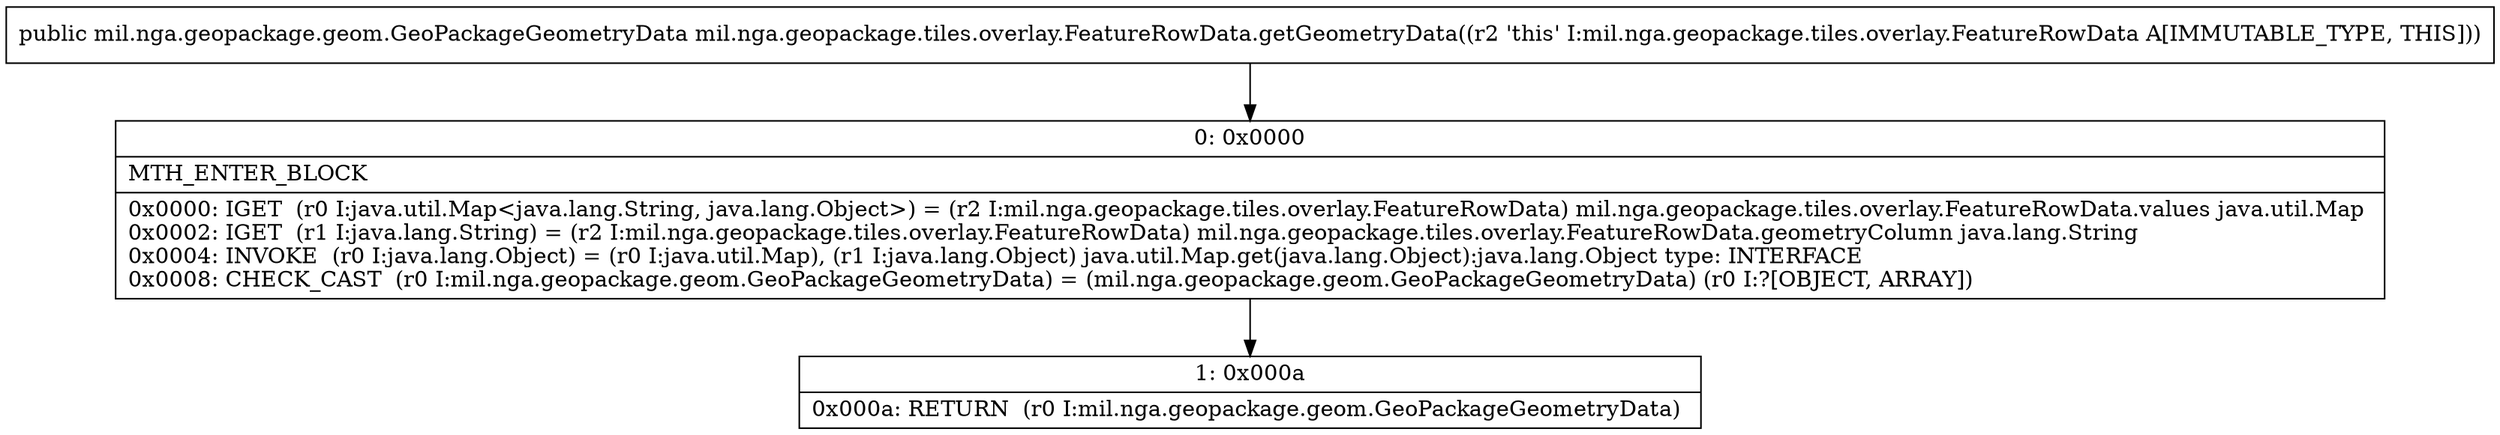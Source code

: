 digraph "CFG formil.nga.geopackage.tiles.overlay.FeatureRowData.getGeometryData()Lmil\/nga\/geopackage\/geom\/GeoPackageGeometryData;" {
Node_0 [shape=record,label="{0\:\ 0x0000|MTH_ENTER_BLOCK\l|0x0000: IGET  (r0 I:java.util.Map\<java.lang.String, java.lang.Object\>) = (r2 I:mil.nga.geopackage.tiles.overlay.FeatureRowData) mil.nga.geopackage.tiles.overlay.FeatureRowData.values java.util.Map \l0x0002: IGET  (r1 I:java.lang.String) = (r2 I:mil.nga.geopackage.tiles.overlay.FeatureRowData) mil.nga.geopackage.tiles.overlay.FeatureRowData.geometryColumn java.lang.String \l0x0004: INVOKE  (r0 I:java.lang.Object) = (r0 I:java.util.Map), (r1 I:java.lang.Object) java.util.Map.get(java.lang.Object):java.lang.Object type: INTERFACE \l0x0008: CHECK_CAST  (r0 I:mil.nga.geopackage.geom.GeoPackageGeometryData) = (mil.nga.geopackage.geom.GeoPackageGeometryData) (r0 I:?[OBJECT, ARRAY]) \l}"];
Node_1 [shape=record,label="{1\:\ 0x000a|0x000a: RETURN  (r0 I:mil.nga.geopackage.geom.GeoPackageGeometryData) \l}"];
MethodNode[shape=record,label="{public mil.nga.geopackage.geom.GeoPackageGeometryData mil.nga.geopackage.tiles.overlay.FeatureRowData.getGeometryData((r2 'this' I:mil.nga.geopackage.tiles.overlay.FeatureRowData A[IMMUTABLE_TYPE, THIS])) }"];
MethodNode -> Node_0;
Node_0 -> Node_1;
}

